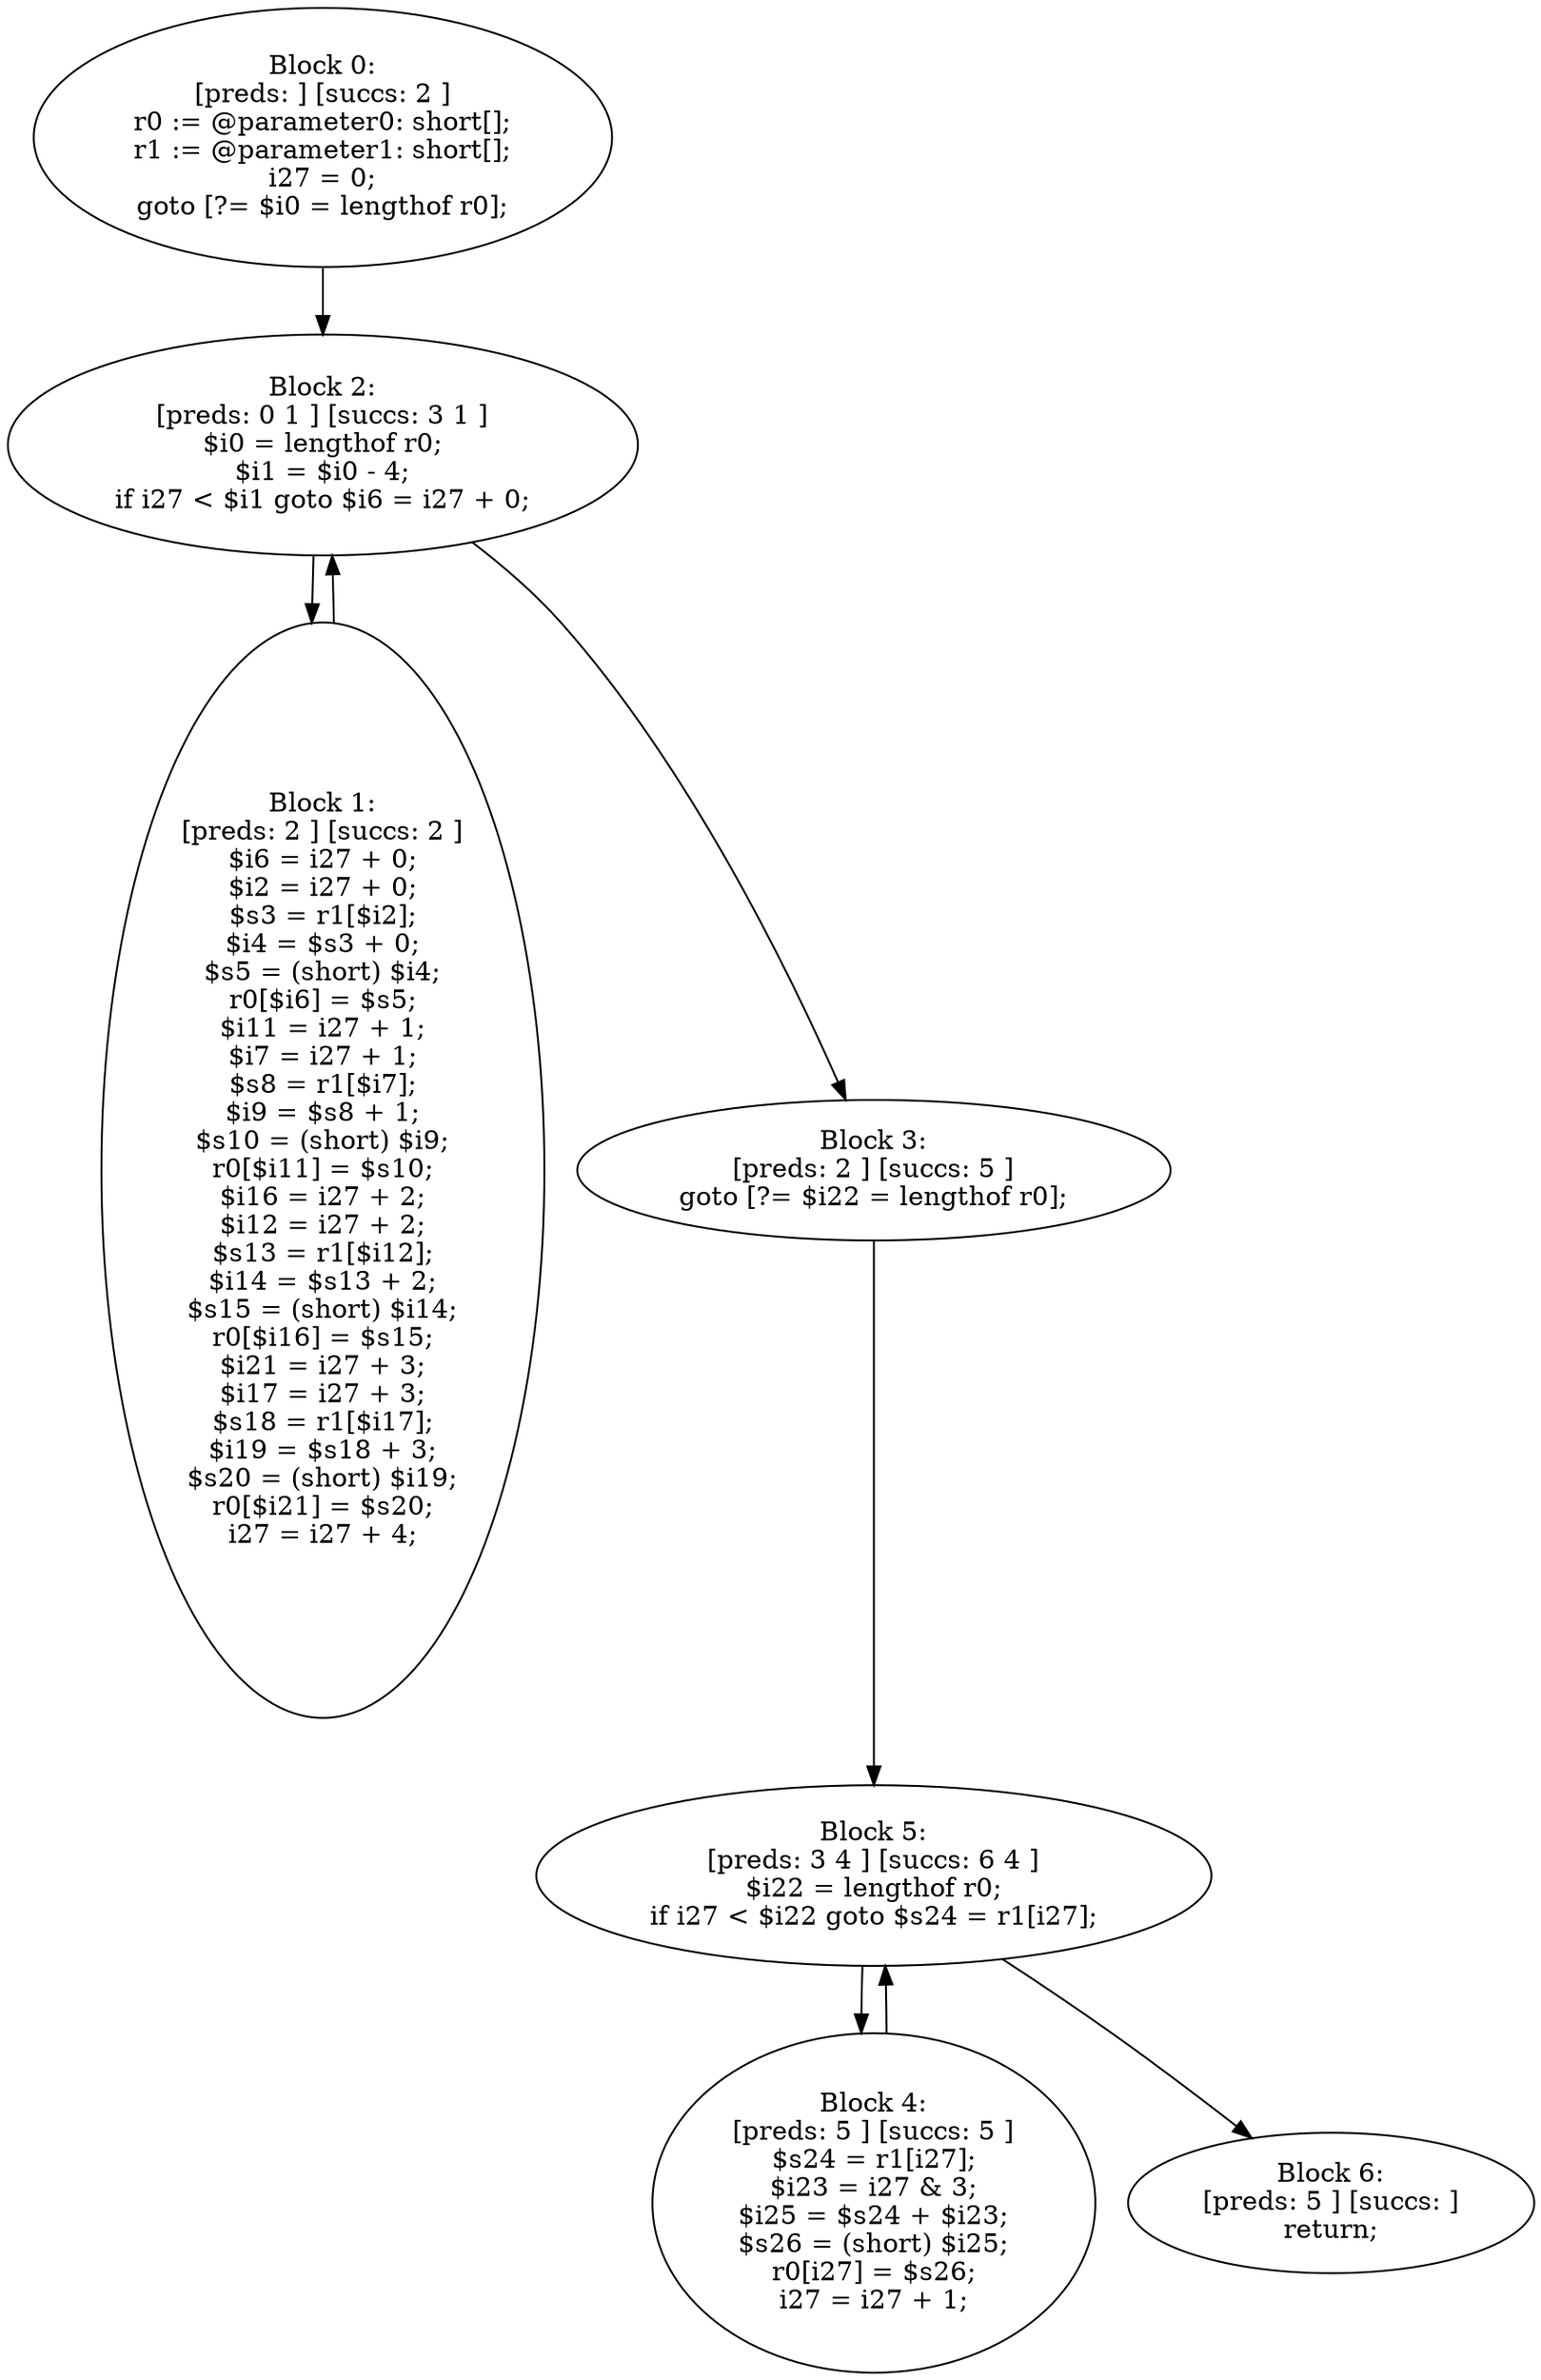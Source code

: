 digraph "unitGraph" {
    "Block 0:
[preds: ] [succs: 2 ]
r0 := @parameter0: short[];
r1 := @parameter1: short[];
i27 = 0;
goto [?= $i0 = lengthof r0];
"
    "Block 1:
[preds: 2 ] [succs: 2 ]
$i6 = i27 + 0;
$i2 = i27 + 0;
$s3 = r1[$i2];
$i4 = $s3 + 0;
$s5 = (short) $i4;
r0[$i6] = $s5;
$i11 = i27 + 1;
$i7 = i27 + 1;
$s8 = r1[$i7];
$i9 = $s8 + 1;
$s10 = (short) $i9;
r0[$i11] = $s10;
$i16 = i27 + 2;
$i12 = i27 + 2;
$s13 = r1[$i12];
$i14 = $s13 + 2;
$s15 = (short) $i14;
r0[$i16] = $s15;
$i21 = i27 + 3;
$i17 = i27 + 3;
$s18 = r1[$i17];
$i19 = $s18 + 3;
$s20 = (short) $i19;
r0[$i21] = $s20;
i27 = i27 + 4;
"
    "Block 2:
[preds: 0 1 ] [succs: 3 1 ]
$i0 = lengthof r0;
$i1 = $i0 - 4;
if i27 < $i1 goto $i6 = i27 + 0;
"
    "Block 3:
[preds: 2 ] [succs: 5 ]
goto [?= $i22 = lengthof r0];
"
    "Block 4:
[preds: 5 ] [succs: 5 ]
$s24 = r1[i27];
$i23 = i27 & 3;
$i25 = $s24 + $i23;
$s26 = (short) $i25;
r0[i27] = $s26;
i27 = i27 + 1;
"
    "Block 5:
[preds: 3 4 ] [succs: 6 4 ]
$i22 = lengthof r0;
if i27 < $i22 goto $s24 = r1[i27];
"
    "Block 6:
[preds: 5 ] [succs: ]
return;
"
    "Block 0:
[preds: ] [succs: 2 ]
r0 := @parameter0: short[];
r1 := @parameter1: short[];
i27 = 0;
goto [?= $i0 = lengthof r0];
"->"Block 2:
[preds: 0 1 ] [succs: 3 1 ]
$i0 = lengthof r0;
$i1 = $i0 - 4;
if i27 < $i1 goto $i6 = i27 + 0;
";
    "Block 1:
[preds: 2 ] [succs: 2 ]
$i6 = i27 + 0;
$i2 = i27 + 0;
$s3 = r1[$i2];
$i4 = $s3 + 0;
$s5 = (short) $i4;
r0[$i6] = $s5;
$i11 = i27 + 1;
$i7 = i27 + 1;
$s8 = r1[$i7];
$i9 = $s8 + 1;
$s10 = (short) $i9;
r0[$i11] = $s10;
$i16 = i27 + 2;
$i12 = i27 + 2;
$s13 = r1[$i12];
$i14 = $s13 + 2;
$s15 = (short) $i14;
r0[$i16] = $s15;
$i21 = i27 + 3;
$i17 = i27 + 3;
$s18 = r1[$i17];
$i19 = $s18 + 3;
$s20 = (short) $i19;
r0[$i21] = $s20;
i27 = i27 + 4;
"->"Block 2:
[preds: 0 1 ] [succs: 3 1 ]
$i0 = lengthof r0;
$i1 = $i0 - 4;
if i27 < $i1 goto $i6 = i27 + 0;
";
    "Block 2:
[preds: 0 1 ] [succs: 3 1 ]
$i0 = lengthof r0;
$i1 = $i0 - 4;
if i27 < $i1 goto $i6 = i27 + 0;
"->"Block 3:
[preds: 2 ] [succs: 5 ]
goto [?= $i22 = lengthof r0];
";
    "Block 2:
[preds: 0 1 ] [succs: 3 1 ]
$i0 = lengthof r0;
$i1 = $i0 - 4;
if i27 < $i1 goto $i6 = i27 + 0;
"->"Block 1:
[preds: 2 ] [succs: 2 ]
$i6 = i27 + 0;
$i2 = i27 + 0;
$s3 = r1[$i2];
$i4 = $s3 + 0;
$s5 = (short) $i4;
r0[$i6] = $s5;
$i11 = i27 + 1;
$i7 = i27 + 1;
$s8 = r1[$i7];
$i9 = $s8 + 1;
$s10 = (short) $i9;
r0[$i11] = $s10;
$i16 = i27 + 2;
$i12 = i27 + 2;
$s13 = r1[$i12];
$i14 = $s13 + 2;
$s15 = (short) $i14;
r0[$i16] = $s15;
$i21 = i27 + 3;
$i17 = i27 + 3;
$s18 = r1[$i17];
$i19 = $s18 + 3;
$s20 = (short) $i19;
r0[$i21] = $s20;
i27 = i27 + 4;
";
    "Block 3:
[preds: 2 ] [succs: 5 ]
goto [?= $i22 = lengthof r0];
"->"Block 5:
[preds: 3 4 ] [succs: 6 4 ]
$i22 = lengthof r0;
if i27 < $i22 goto $s24 = r1[i27];
";
    "Block 4:
[preds: 5 ] [succs: 5 ]
$s24 = r1[i27];
$i23 = i27 & 3;
$i25 = $s24 + $i23;
$s26 = (short) $i25;
r0[i27] = $s26;
i27 = i27 + 1;
"->"Block 5:
[preds: 3 4 ] [succs: 6 4 ]
$i22 = lengthof r0;
if i27 < $i22 goto $s24 = r1[i27];
";
    "Block 5:
[preds: 3 4 ] [succs: 6 4 ]
$i22 = lengthof r0;
if i27 < $i22 goto $s24 = r1[i27];
"->"Block 6:
[preds: 5 ] [succs: ]
return;
";
    "Block 5:
[preds: 3 4 ] [succs: 6 4 ]
$i22 = lengthof r0;
if i27 < $i22 goto $s24 = r1[i27];
"->"Block 4:
[preds: 5 ] [succs: 5 ]
$s24 = r1[i27];
$i23 = i27 & 3;
$i25 = $s24 + $i23;
$s26 = (short) $i25;
r0[i27] = $s26;
i27 = i27 + 1;
";
}
